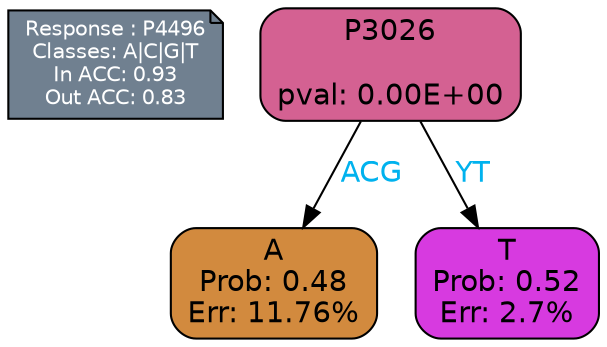 digraph Tree {
node [shape=box, style="filled, rounded", color="black", fontname=helvetica] ;
graph [ranksep=equally, splines=polylines, bgcolor=transparent, dpi=600] ;
edge [fontname=helvetica] ;
LEGEND [label="Response : P4496
Classes: A|C|G|T
In ACC: 0.93
Out ACC: 0.83
",shape=note,align=left,style=filled,fillcolor="slategray",fontcolor="white",fontsize=10];1 [label="P3026

pval: 0.00E+00", fillcolor="#d46192"] ;
2 [label="A
Prob: 0.48
Err: 11.76%", fillcolor="#d28a3e"] ;
3 [label="T
Prob: 0.52
Err: 2.7%", fillcolor="#d73ae0"] ;
1 -> 2 [label="ACG",fontcolor=deepskyblue2] ;
1 -> 3 [label="YT",fontcolor=deepskyblue2] ;
{rank = same; 2;3;}{rank = same; LEGEND;1;}}
